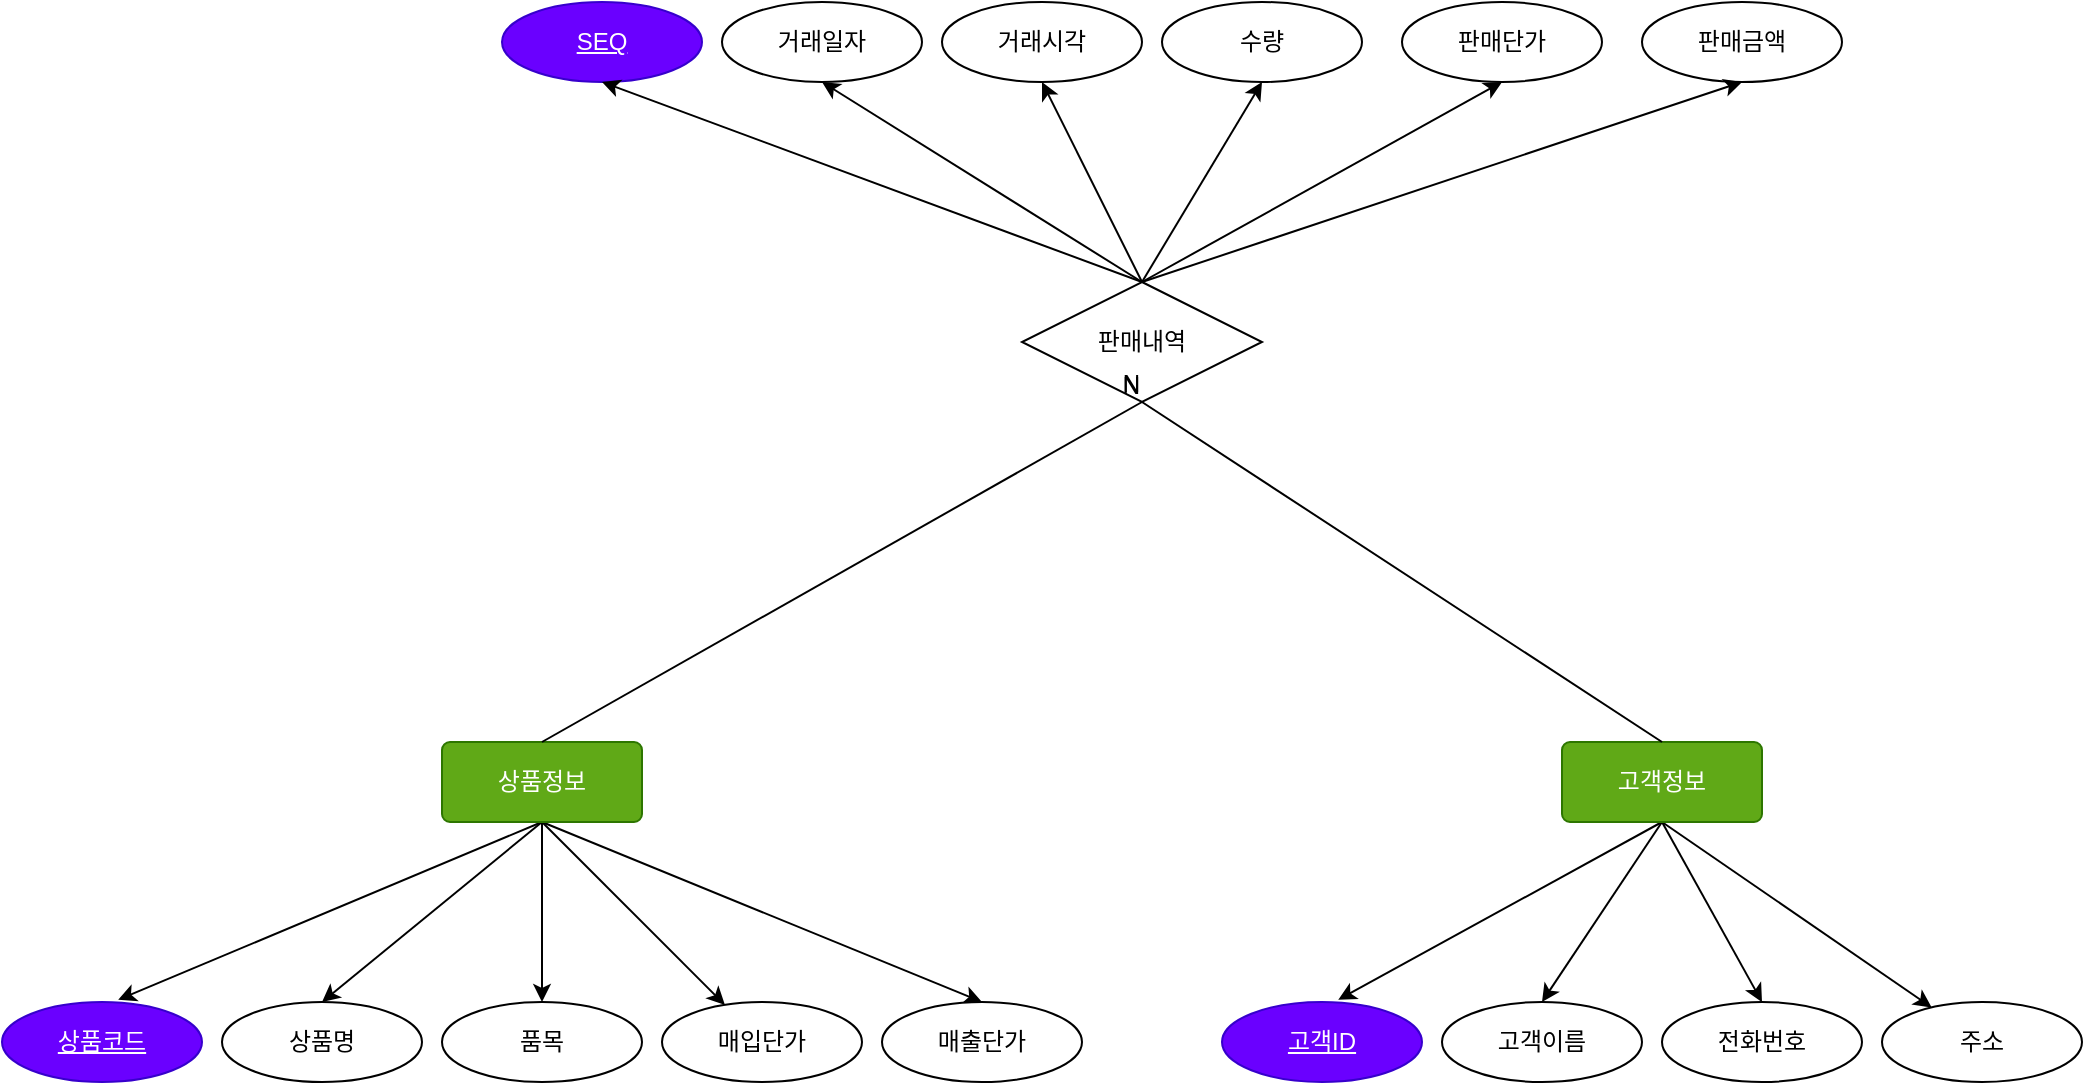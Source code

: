 <mxfile version="21.3.8" type="device">
  <diagram name="페이지-1" id="DNCpme31x-sSBYYBs0hs">
    <mxGraphModel dx="1574" dy="811" grid="1" gridSize="10" guides="1" tooltips="1" connect="1" arrows="1" fold="1" page="1" pageScale="1" pageWidth="4681" pageHeight="3300" math="0" shadow="0">
      <root>
        <mxCell id="0" />
        <mxCell id="1" parent="0" />
        <mxCell id="mtFNHIB8ALFiM5DYBXw--8" style="rounded=0;orthogonalLoop=1;jettySize=auto;html=1;entryX=0.581;entryY=-0.027;entryDx=0;entryDy=0;entryPerimeter=0;exitX=0.5;exitY=1;exitDx=0;exitDy=0;" edge="1" parent="1" source="mtFNHIB8ALFiM5DYBXw--1" target="mtFNHIB8ALFiM5DYBXw--2">
          <mxGeometry relative="1" as="geometry" />
        </mxCell>
        <mxCell id="mtFNHIB8ALFiM5DYBXw--9" style="rounded=0;orthogonalLoop=1;jettySize=auto;html=1;entryX=0.5;entryY=0;entryDx=0;entryDy=0;exitX=0.5;exitY=1;exitDx=0;exitDy=0;" edge="1" parent="1" source="mtFNHIB8ALFiM5DYBXw--1" target="mtFNHIB8ALFiM5DYBXw--4">
          <mxGeometry relative="1" as="geometry" />
        </mxCell>
        <mxCell id="mtFNHIB8ALFiM5DYBXw--10" style="rounded=0;orthogonalLoop=1;jettySize=auto;html=1;entryX=0.5;entryY=0;entryDx=0;entryDy=0;exitX=0.5;exitY=1;exitDx=0;exitDy=0;" edge="1" parent="1" source="mtFNHIB8ALFiM5DYBXw--1" target="mtFNHIB8ALFiM5DYBXw--5">
          <mxGeometry relative="1" as="geometry" />
        </mxCell>
        <mxCell id="mtFNHIB8ALFiM5DYBXw--11" style="rounded=0;orthogonalLoop=1;jettySize=auto;html=1;exitX=0.5;exitY=1;exitDx=0;exitDy=0;" edge="1" parent="1" source="mtFNHIB8ALFiM5DYBXw--1" target="mtFNHIB8ALFiM5DYBXw--6">
          <mxGeometry relative="1" as="geometry" />
        </mxCell>
        <mxCell id="mtFNHIB8ALFiM5DYBXw--12" style="rounded=0;orthogonalLoop=1;jettySize=auto;html=1;entryX=0.5;entryY=0;entryDx=0;entryDy=0;exitX=0.5;exitY=1;exitDx=0;exitDy=0;" edge="1" parent="1" source="mtFNHIB8ALFiM5DYBXw--1" target="mtFNHIB8ALFiM5DYBXw--7">
          <mxGeometry relative="1" as="geometry" />
        </mxCell>
        <mxCell id="mtFNHIB8ALFiM5DYBXw--1" value="상품정보" style="rounded=1;arcSize=10;whiteSpace=wrap;html=1;align=center;fillColor=#60a917;fontColor=#ffffff;strokeColor=#2D7600;" vertex="1" parent="1">
          <mxGeometry x="510" y="670" width="100" height="40" as="geometry" />
        </mxCell>
        <mxCell id="mtFNHIB8ALFiM5DYBXw--2" value="상품코드" style="ellipse;whiteSpace=wrap;html=1;align=center;fontStyle=4;fillColor=#6a00ff;strokeColor=#3700CC;fontColor=#ffffff;" vertex="1" parent="1">
          <mxGeometry x="290" y="800" width="100" height="40" as="geometry" />
        </mxCell>
        <mxCell id="mtFNHIB8ALFiM5DYBXw--4" value="상품명" style="ellipse;whiteSpace=wrap;html=1;align=center;" vertex="1" parent="1">
          <mxGeometry x="400" y="800" width="100" height="40" as="geometry" />
        </mxCell>
        <mxCell id="mtFNHIB8ALFiM5DYBXw--5" value="품목" style="ellipse;whiteSpace=wrap;html=1;align=center;" vertex="1" parent="1">
          <mxGeometry x="510" y="800" width="100" height="40" as="geometry" />
        </mxCell>
        <mxCell id="mtFNHIB8ALFiM5DYBXw--6" value="매입단가" style="ellipse;whiteSpace=wrap;html=1;align=center;" vertex="1" parent="1">
          <mxGeometry x="620" y="800" width="100" height="40" as="geometry" />
        </mxCell>
        <mxCell id="mtFNHIB8ALFiM5DYBXw--7" value="매출단가" style="ellipse;whiteSpace=wrap;html=1;align=center;" vertex="1" parent="1">
          <mxGeometry x="730" y="800" width="100" height="40" as="geometry" />
        </mxCell>
        <mxCell id="mtFNHIB8ALFiM5DYBXw--13" style="rounded=0;orthogonalLoop=1;jettySize=auto;html=1;entryX=0.581;entryY=-0.027;entryDx=0;entryDy=0;entryPerimeter=0;exitX=0.5;exitY=1;exitDx=0;exitDy=0;" edge="1" source="mtFNHIB8ALFiM5DYBXw--18" target="mtFNHIB8ALFiM5DYBXw--19" parent="1">
          <mxGeometry relative="1" as="geometry" />
        </mxCell>
        <mxCell id="mtFNHIB8ALFiM5DYBXw--14" style="rounded=0;orthogonalLoop=1;jettySize=auto;html=1;entryX=0.5;entryY=0;entryDx=0;entryDy=0;exitX=0.5;exitY=1;exitDx=0;exitDy=0;" edge="1" source="mtFNHIB8ALFiM5DYBXw--18" target="mtFNHIB8ALFiM5DYBXw--20" parent="1">
          <mxGeometry relative="1" as="geometry" />
        </mxCell>
        <mxCell id="mtFNHIB8ALFiM5DYBXw--15" style="rounded=0;orthogonalLoop=1;jettySize=auto;html=1;entryX=0.5;entryY=0;entryDx=0;entryDy=0;exitX=0.5;exitY=1;exitDx=0;exitDy=0;" edge="1" source="mtFNHIB8ALFiM5DYBXw--18" target="mtFNHIB8ALFiM5DYBXw--21" parent="1">
          <mxGeometry relative="1" as="geometry" />
        </mxCell>
        <mxCell id="mtFNHIB8ALFiM5DYBXw--16" style="rounded=0;orthogonalLoop=1;jettySize=auto;html=1;exitX=0.5;exitY=1;exitDx=0;exitDy=0;" edge="1" source="mtFNHIB8ALFiM5DYBXw--18" target="mtFNHIB8ALFiM5DYBXw--22" parent="1">
          <mxGeometry relative="1" as="geometry" />
        </mxCell>
        <mxCell id="mtFNHIB8ALFiM5DYBXw--18" value="고객정보" style="rounded=1;arcSize=10;whiteSpace=wrap;html=1;align=center;fillColor=#60a917;fontColor=#ffffff;strokeColor=#2D7600;" vertex="1" parent="1">
          <mxGeometry x="1070" y="670" width="100" height="40" as="geometry" />
        </mxCell>
        <mxCell id="mtFNHIB8ALFiM5DYBXw--19" value="고객ID" style="ellipse;whiteSpace=wrap;html=1;align=center;fontStyle=4;fillColor=#6a00ff;strokeColor=#3700CC;fontColor=#ffffff;" vertex="1" parent="1">
          <mxGeometry x="900" y="800" width="100" height="40" as="geometry" />
        </mxCell>
        <mxCell id="mtFNHIB8ALFiM5DYBXw--20" value="고객이름" style="ellipse;whiteSpace=wrap;html=1;align=center;" vertex="1" parent="1">
          <mxGeometry x="1010" y="800" width="100" height="40" as="geometry" />
        </mxCell>
        <mxCell id="mtFNHIB8ALFiM5DYBXw--21" value="전화번호" style="ellipse;whiteSpace=wrap;html=1;align=center;" vertex="1" parent="1">
          <mxGeometry x="1120" y="800" width="100" height="40" as="geometry" />
        </mxCell>
        <mxCell id="mtFNHIB8ALFiM5DYBXw--22" value="주소" style="ellipse;whiteSpace=wrap;html=1;align=center;" vertex="1" parent="1">
          <mxGeometry x="1230" y="800" width="100" height="40" as="geometry" />
        </mxCell>
        <mxCell id="mtFNHIB8ALFiM5DYBXw--24" value="판매내역" style="shape=rhombus;perimeter=rhombusPerimeter;whiteSpace=wrap;html=1;align=center;" vertex="1" parent="1">
          <mxGeometry x="800" y="440" width="120" height="60" as="geometry" />
        </mxCell>
        <mxCell id="mtFNHIB8ALFiM5DYBXw--29" value="" style="endArrow=none;html=1;rounded=0;entryX=0.5;entryY=1;entryDx=0;entryDy=0;exitX=0.5;exitY=0;exitDx=0;exitDy=0;" edge="1" parent="1" source="mtFNHIB8ALFiM5DYBXw--1" target="mtFNHIB8ALFiM5DYBXw--24">
          <mxGeometry relative="1" as="geometry">
            <mxPoint x="170" y="570" as="sourcePoint" />
            <mxPoint x="330" y="570" as="targetPoint" />
          </mxGeometry>
        </mxCell>
        <mxCell id="mtFNHIB8ALFiM5DYBXw--30" value="N" style="resizable=0;html=1;whiteSpace=wrap;align=right;verticalAlign=bottom;" connectable="0" vertex="1" parent="mtFNHIB8ALFiM5DYBXw--29">
          <mxGeometry x="1" relative="1" as="geometry" />
        </mxCell>
        <mxCell id="mtFNHIB8ALFiM5DYBXw--32" value="" style="endArrow=none;html=1;rounded=0;entryX=0.5;entryY=1;entryDx=0;entryDy=0;exitX=0.5;exitY=0;exitDx=0;exitDy=0;" edge="1" parent="1" source="mtFNHIB8ALFiM5DYBXw--18" target="mtFNHIB8ALFiM5DYBXw--24">
          <mxGeometry relative="1" as="geometry">
            <mxPoint x="570" y="680" as="sourcePoint" />
            <mxPoint x="870" y="510" as="targetPoint" />
          </mxGeometry>
        </mxCell>
        <mxCell id="mtFNHIB8ALFiM5DYBXw--33" value="N" style="resizable=0;html=1;whiteSpace=wrap;align=right;verticalAlign=bottom;" connectable="0" vertex="1" parent="mtFNHIB8ALFiM5DYBXw--32">
          <mxGeometry x="1" relative="1" as="geometry" />
        </mxCell>
        <mxCell id="mtFNHIB8ALFiM5DYBXw--34" value="거래일자" style="ellipse;whiteSpace=wrap;html=1;align=center;" vertex="1" parent="1">
          <mxGeometry x="650" y="300" width="100" height="40" as="geometry" />
        </mxCell>
        <mxCell id="mtFNHIB8ALFiM5DYBXw--35" value="거래시각" style="ellipse;whiteSpace=wrap;html=1;align=center;" vertex="1" parent="1">
          <mxGeometry x="760" y="300" width="100" height="40" as="geometry" />
        </mxCell>
        <mxCell id="mtFNHIB8ALFiM5DYBXw--36" value="수량" style="ellipse;whiteSpace=wrap;html=1;align=center;" vertex="1" parent="1">
          <mxGeometry x="870" y="300" width="100" height="40" as="geometry" />
        </mxCell>
        <mxCell id="mtFNHIB8ALFiM5DYBXw--37" value="판매단가" style="ellipse;whiteSpace=wrap;html=1;align=center;" vertex="1" parent="1">
          <mxGeometry x="990" y="300" width="100" height="40" as="geometry" />
        </mxCell>
        <mxCell id="mtFNHIB8ALFiM5DYBXw--38" value="판매금액" style="ellipse;whiteSpace=wrap;html=1;align=center;" vertex="1" parent="1">
          <mxGeometry x="1110" y="300" width="100" height="40" as="geometry" />
        </mxCell>
        <mxCell id="mtFNHIB8ALFiM5DYBXw--39" value="SEQ" style="ellipse;whiteSpace=wrap;html=1;align=center;fontStyle=4;fillColor=#6a00ff;strokeColor=#3700CC;fontColor=#ffffff;" vertex="1" parent="1">
          <mxGeometry x="540" y="300" width="100" height="40" as="geometry" />
        </mxCell>
        <mxCell id="mtFNHIB8ALFiM5DYBXw--40" style="rounded=0;orthogonalLoop=1;jettySize=auto;html=1;entryX=0.5;entryY=1;entryDx=0;entryDy=0;exitX=0.5;exitY=0;exitDx=0;exitDy=0;" edge="1" parent="1" source="mtFNHIB8ALFiM5DYBXw--24" target="mtFNHIB8ALFiM5DYBXw--39">
          <mxGeometry relative="1" as="geometry">
            <mxPoint x="672" y="400" as="sourcePoint" />
            <mxPoint x="460" y="489" as="targetPoint" />
          </mxGeometry>
        </mxCell>
        <mxCell id="mtFNHIB8ALFiM5DYBXw--41" style="rounded=0;orthogonalLoop=1;jettySize=auto;html=1;entryX=0.5;entryY=1;entryDx=0;entryDy=0;exitX=0.5;exitY=0;exitDx=0;exitDy=0;" edge="1" parent="1" source="mtFNHIB8ALFiM5DYBXw--24" target="mtFNHIB8ALFiM5DYBXw--34">
          <mxGeometry relative="1" as="geometry">
            <mxPoint x="870" y="450" as="sourcePoint" />
            <mxPoint x="470" y="499" as="targetPoint" />
          </mxGeometry>
        </mxCell>
        <mxCell id="mtFNHIB8ALFiM5DYBXw--42" style="rounded=0;orthogonalLoop=1;jettySize=auto;html=1;entryX=0.5;entryY=1;entryDx=0;entryDy=0;exitX=0.5;exitY=0;exitDx=0;exitDy=0;" edge="1" parent="1" source="mtFNHIB8ALFiM5DYBXw--24" target="mtFNHIB8ALFiM5DYBXw--35">
          <mxGeometry relative="1" as="geometry">
            <mxPoint x="880" y="460" as="sourcePoint" />
            <mxPoint x="480" y="509" as="targetPoint" />
          </mxGeometry>
        </mxCell>
        <mxCell id="mtFNHIB8ALFiM5DYBXw--43" style="rounded=0;orthogonalLoop=1;jettySize=auto;html=1;entryX=0.5;entryY=1;entryDx=0;entryDy=0;exitX=0.5;exitY=0;exitDx=0;exitDy=0;" edge="1" parent="1" source="mtFNHIB8ALFiM5DYBXw--24" target="mtFNHIB8ALFiM5DYBXw--36">
          <mxGeometry relative="1" as="geometry">
            <mxPoint x="890" y="470" as="sourcePoint" />
            <mxPoint x="490" y="519" as="targetPoint" />
          </mxGeometry>
        </mxCell>
        <mxCell id="mtFNHIB8ALFiM5DYBXw--44" style="rounded=0;orthogonalLoop=1;jettySize=auto;html=1;entryX=0.5;entryY=1;entryDx=0;entryDy=0;exitX=0.5;exitY=0;exitDx=0;exitDy=0;" edge="1" parent="1" source="mtFNHIB8ALFiM5DYBXw--24" target="mtFNHIB8ALFiM5DYBXw--38">
          <mxGeometry relative="1" as="geometry">
            <mxPoint x="900" y="480" as="sourcePoint" />
            <mxPoint x="500" y="529" as="targetPoint" />
          </mxGeometry>
        </mxCell>
        <mxCell id="mtFNHIB8ALFiM5DYBXw--45" style="rounded=0;orthogonalLoop=1;jettySize=auto;html=1;entryX=0.5;entryY=1;entryDx=0;entryDy=0;exitX=0.5;exitY=0;exitDx=0;exitDy=0;" edge="1" parent="1" source="mtFNHIB8ALFiM5DYBXw--24" target="mtFNHIB8ALFiM5DYBXw--37">
          <mxGeometry relative="1" as="geometry">
            <mxPoint x="900" y="480" as="sourcePoint" />
            <mxPoint x="870" y="350" as="targetPoint" />
          </mxGeometry>
        </mxCell>
      </root>
    </mxGraphModel>
  </diagram>
</mxfile>
